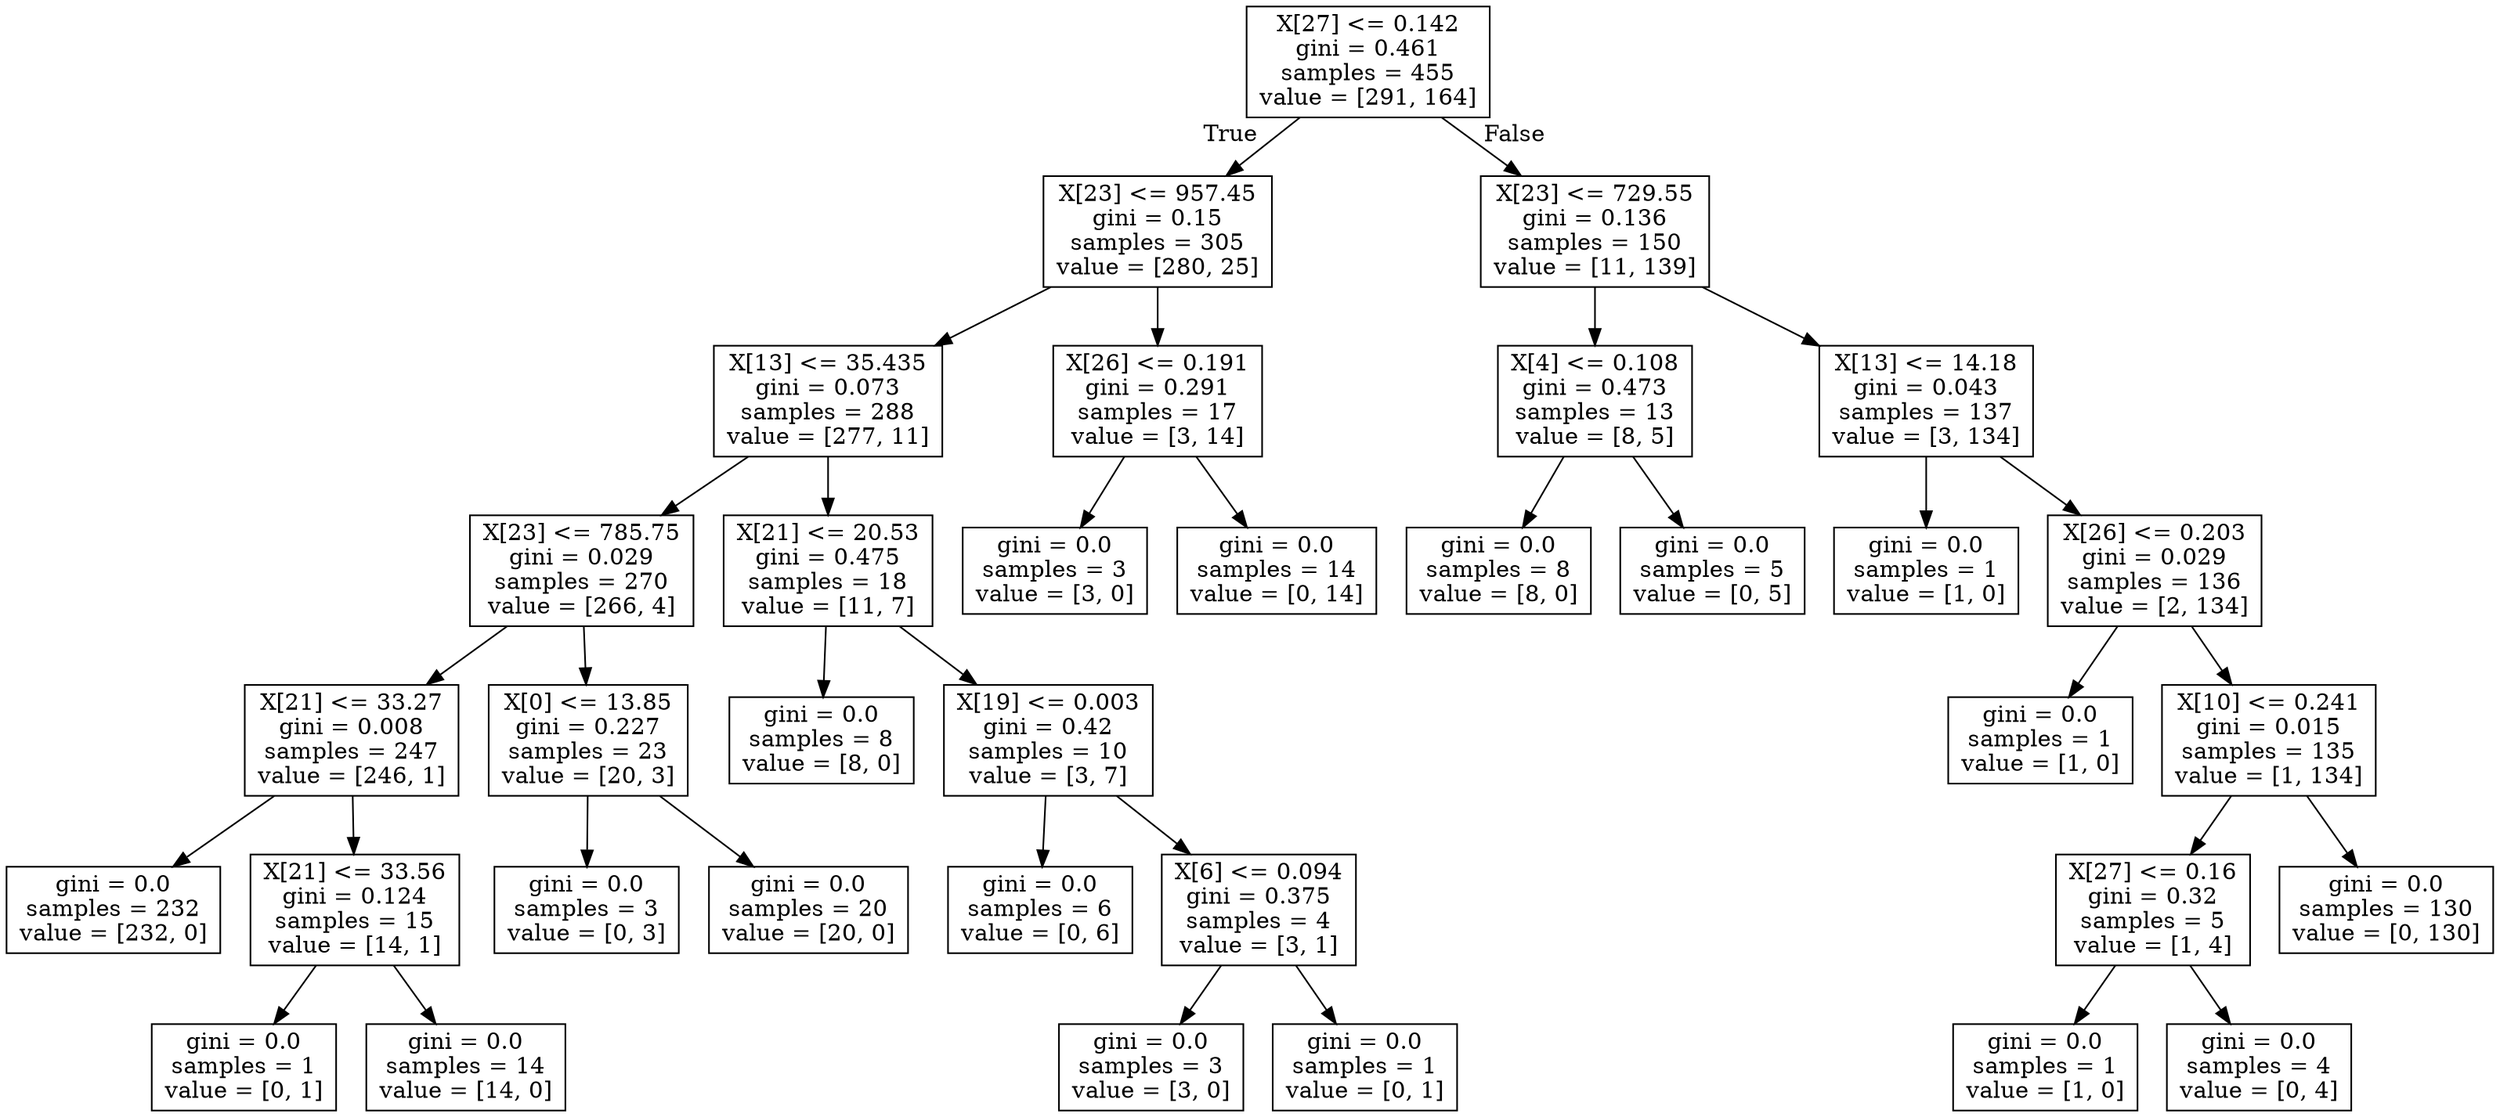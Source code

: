 digraph Tree {
node [shape=box] ;
0 [label="X[27] <= 0.142\ngini = 0.461\nsamples = 455\nvalue = [291, 164]"] ;
1 [label="X[23] <= 957.45\ngini = 0.15\nsamples = 305\nvalue = [280, 25]"] ;
0 -> 1 [labeldistance=2.5, labelangle=45, headlabel="True"] ;
2 [label="X[13] <= 35.435\ngini = 0.073\nsamples = 288\nvalue = [277, 11]"] ;
1 -> 2 ;
3 [label="X[23] <= 785.75\ngini = 0.029\nsamples = 270\nvalue = [266, 4]"] ;
2 -> 3 ;
4 [label="X[21] <= 33.27\ngini = 0.008\nsamples = 247\nvalue = [246, 1]"] ;
3 -> 4 ;
5 [label="gini = 0.0\nsamples = 232\nvalue = [232, 0]"] ;
4 -> 5 ;
6 [label="X[21] <= 33.56\ngini = 0.124\nsamples = 15\nvalue = [14, 1]"] ;
4 -> 6 ;
7 [label="gini = 0.0\nsamples = 1\nvalue = [0, 1]"] ;
6 -> 7 ;
8 [label="gini = 0.0\nsamples = 14\nvalue = [14, 0]"] ;
6 -> 8 ;
9 [label="X[0] <= 13.85\ngini = 0.227\nsamples = 23\nvalue = [20, 3]"] ;
3 -> 9 ;
10 [label="gini = 0.0\nsamples = 3\nvalue = [0, 3]"] ;
9 -> 10 ;
11 [label="gini = 0.0\nsamples = 20\nvalue = [20, 0]"] ;
9 -> 11 ;
12 [label="X[21] <= 20.53\ngini = 0.475\nsamples = 18\nvalue = [11, 7]"] ;
2 -> 12 ;
13 [label="gini = 0.0\nsamples = 8\nvalue = [8, 0]"] ;
12 -> 13 ;
14 [label="X[19] <= 0.003\ngini = 0.42\nsamples = 10\nvalue = [3, 7]"] ;
12 -> 14 ;
15 [label="gini = 0.0\nsamples = 6\nvalue = [0, 6]"] ;
14 -> 15 ;
16 [label="X[6] <= 0.094\ngini = 0.375\nsamples = 4\nvalue = [3, 1]"] ;
14 -> 16 ;
17 [label="gini = 0.0\nsamples = 3\nvalue = [3, 0]"] ;
16 -> 17 ;
18 [label="gini = 0.0\nsamples = 1\nvalue = [0, 1]"] ;
16 -> 18 ;
19 [label="X[26] <= 0.191\ngini = 0.291\nsamples = 17\nvalue = [3, 14]"] ;
1 -> 19 ;
20 [label="gini = 0.0\nsamples = 3\nvalue = [3, 0]"] ;
19 -> 20 ;
21 [label="gini = 0.0\nsamples = 14\nvalue = [0, 14]"] ;
19 -> 21 ;
22 [label="X[23] <= 729.55\ngini = 0.136\nsamples = 150\nvalue = [11, 139]"] ;
0 -> 22 [labeldistance=2.5, labelangle=-45, headlabel="False"] ;
23 [label="X[4] <= 0.108\ngini = 0.473\nsamples = 13\nvalue = [8, 5]"] ;
22 -> 23 ;
24 [label="gini = 0.0\nsamples = 8\nvalue = [8, 0]"] ;
23 -> 24 ;
25 [label="gini = 0.0\nsamples = 5\nvalue = [0, 5]"] ;
23 -> 25 ;
26 [label="X[13] <= 14.18\ngini = 0.043\nsamples = 137\nvalue = [3, 134]"] ;
22 -> 26 ;
27 [label="gini = 0.0\nsamples = 1\nvalue = [1, 0]"] ;
26 -> 27 ;
28 [label="X[26] <= 0.203\ngini = 0.029\nsamples = 136\nvalue = [2, 134]"] ;
26 -> 28 ;
29 [label="gini = 0.0\nsamples = 1\nvalue = [1, 0]"] ;
28 -> 29 ;
30 [label="X[10] <= 0.241\ngini = 0.015\nsamples = 135\nvalue = [1, 134]"] ;
28 -> 30 ;
31 [label="X[27] <= 0.16\ngini = 0.32\nsamples = 5\nvalue = [1, 4]"] ;
30 -> 31 ;
32 [label="gini = 0.0\nsamples = 1\nvalue = [1, 0]"] ;
31 -> 32 ;
33 [label="gini = 0.0\nsamples = 4\nvalue = [0, 4]"] ;
31 -> 33 ;
34 [label="gini = 0.0\nsamples = 130\nvalue = [0, 130]"] ;
30 -> 34 ;
}